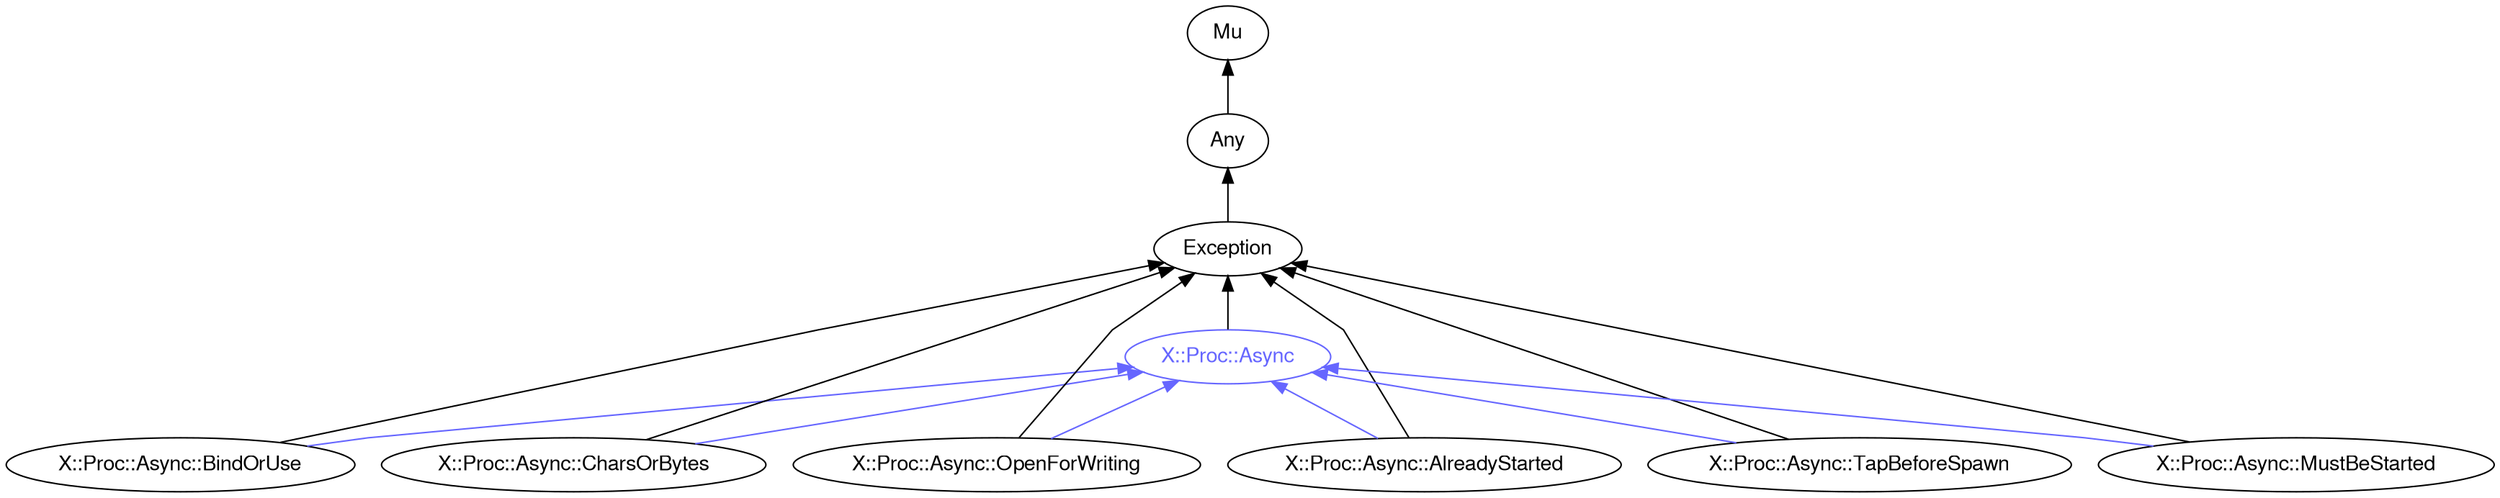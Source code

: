 digraph "perl6-type-graph" {
    rankdir=BT;
    splines=polyline;
    overlap=false; 
    // Types
    "X::Proc::Async" [color="#6666FF", fontcolor="#6666FF", href="/type/X::Proc::Async", fontname="FreeSans"];
    "Mu" [color="#000000", fontcolor="#000000", href="/type/Mu", fontname="FreeSans"];
    "Any" [color="#000000", fontcolor="#000000", href="/type/Any", fontname="FreeSans"];
    "Exception" [color="#000000", fontcolor="#000000", href="/type/Exception", fontname="FreeSans"];
    "X::Proc::Async::BindOrUse" [color="#000000", fontcolor="#000000", href="/type/X::Proc::Async::BindOrUse", fontname="FreeSans"];
    "X::Proc::Async::CharsOrBytes" [color="#000000", fontcolor="#000000", href="/type/X::Proc::Async::CharsOrBytes", fontname="FreeSans"];
    "X::Proc::Async::OpenForWriting" [color="#000000", fontcolor="#000000", href="/type/X::Proc::Async::OpenForWriting", fontname="FreeSans"];
    "X::Proc::Async::AlreadyStarted" [color="#000000", fontcolor="#000000", href="/type/X::Proc::Async::AlreadyStarted", fontname="FreeSans"];
    "X::Proc::Async::TapBeforeSpawn" [color="#000000", fontcolor="#000000", href="/type/X::Proc::Async::TapBeforeSpawn", fontname="FreeSans"];
    "X::Proc::Async::MustBeStarted" [color="#000000", fontcolor="#000000", href="/type/X::Proc::Async::MustBeStarted", fontname="FreeSans"];

    // Superclasses
    "X::Proc::Async" -> "Exception" [color="#000000"];
    "Any" -> "Mu" [color="#000000"];
    "Exception" -> "Any" [color="#000000"];
    "X::Proc::Async::BindOrUse" -> "Exception" [color="#000000"];
    "X::Proc::Async::CharsOrBytes" -> "Exception" [color="#000000"];
    "X::Proc::Async::OpenForWriting" -> "Exception" [color="#000000"];
    "X::Proc::Async::AlreadyStarted" -> "Exception" [color="#000000"];
    "X::Proc::Async::TapBeforeSpawn" -> "Exception" [color="#000000"];
    "X::Proc::Async::MustBeStarted" -> "Exception" [color="#000000"];

    // Roles
    "X::Proc::Async::BindOrUse" -> "X::Proc::Async" [color="#6666FF"];
    "X::Proc::Async::CharsOrBytes" -> "X::Proc::Async" [color="#6666FF"];
    "X::Proc::Async::OpenForWriting" -> "X::Proc::Async" [color="#6666FF"];
    "X::Proc::Async::AlreadyStarted" -> "X::Proc::Async" [color="#6666FF"];
    "X::Proc::Async::TapBeforeSpawn" -> "X::Proc::Async" [color="#6666FF"];
    "X::Proc::Async::MustBeStarted" -> "X::Proc::Async" [color="#6666FF"];
}
